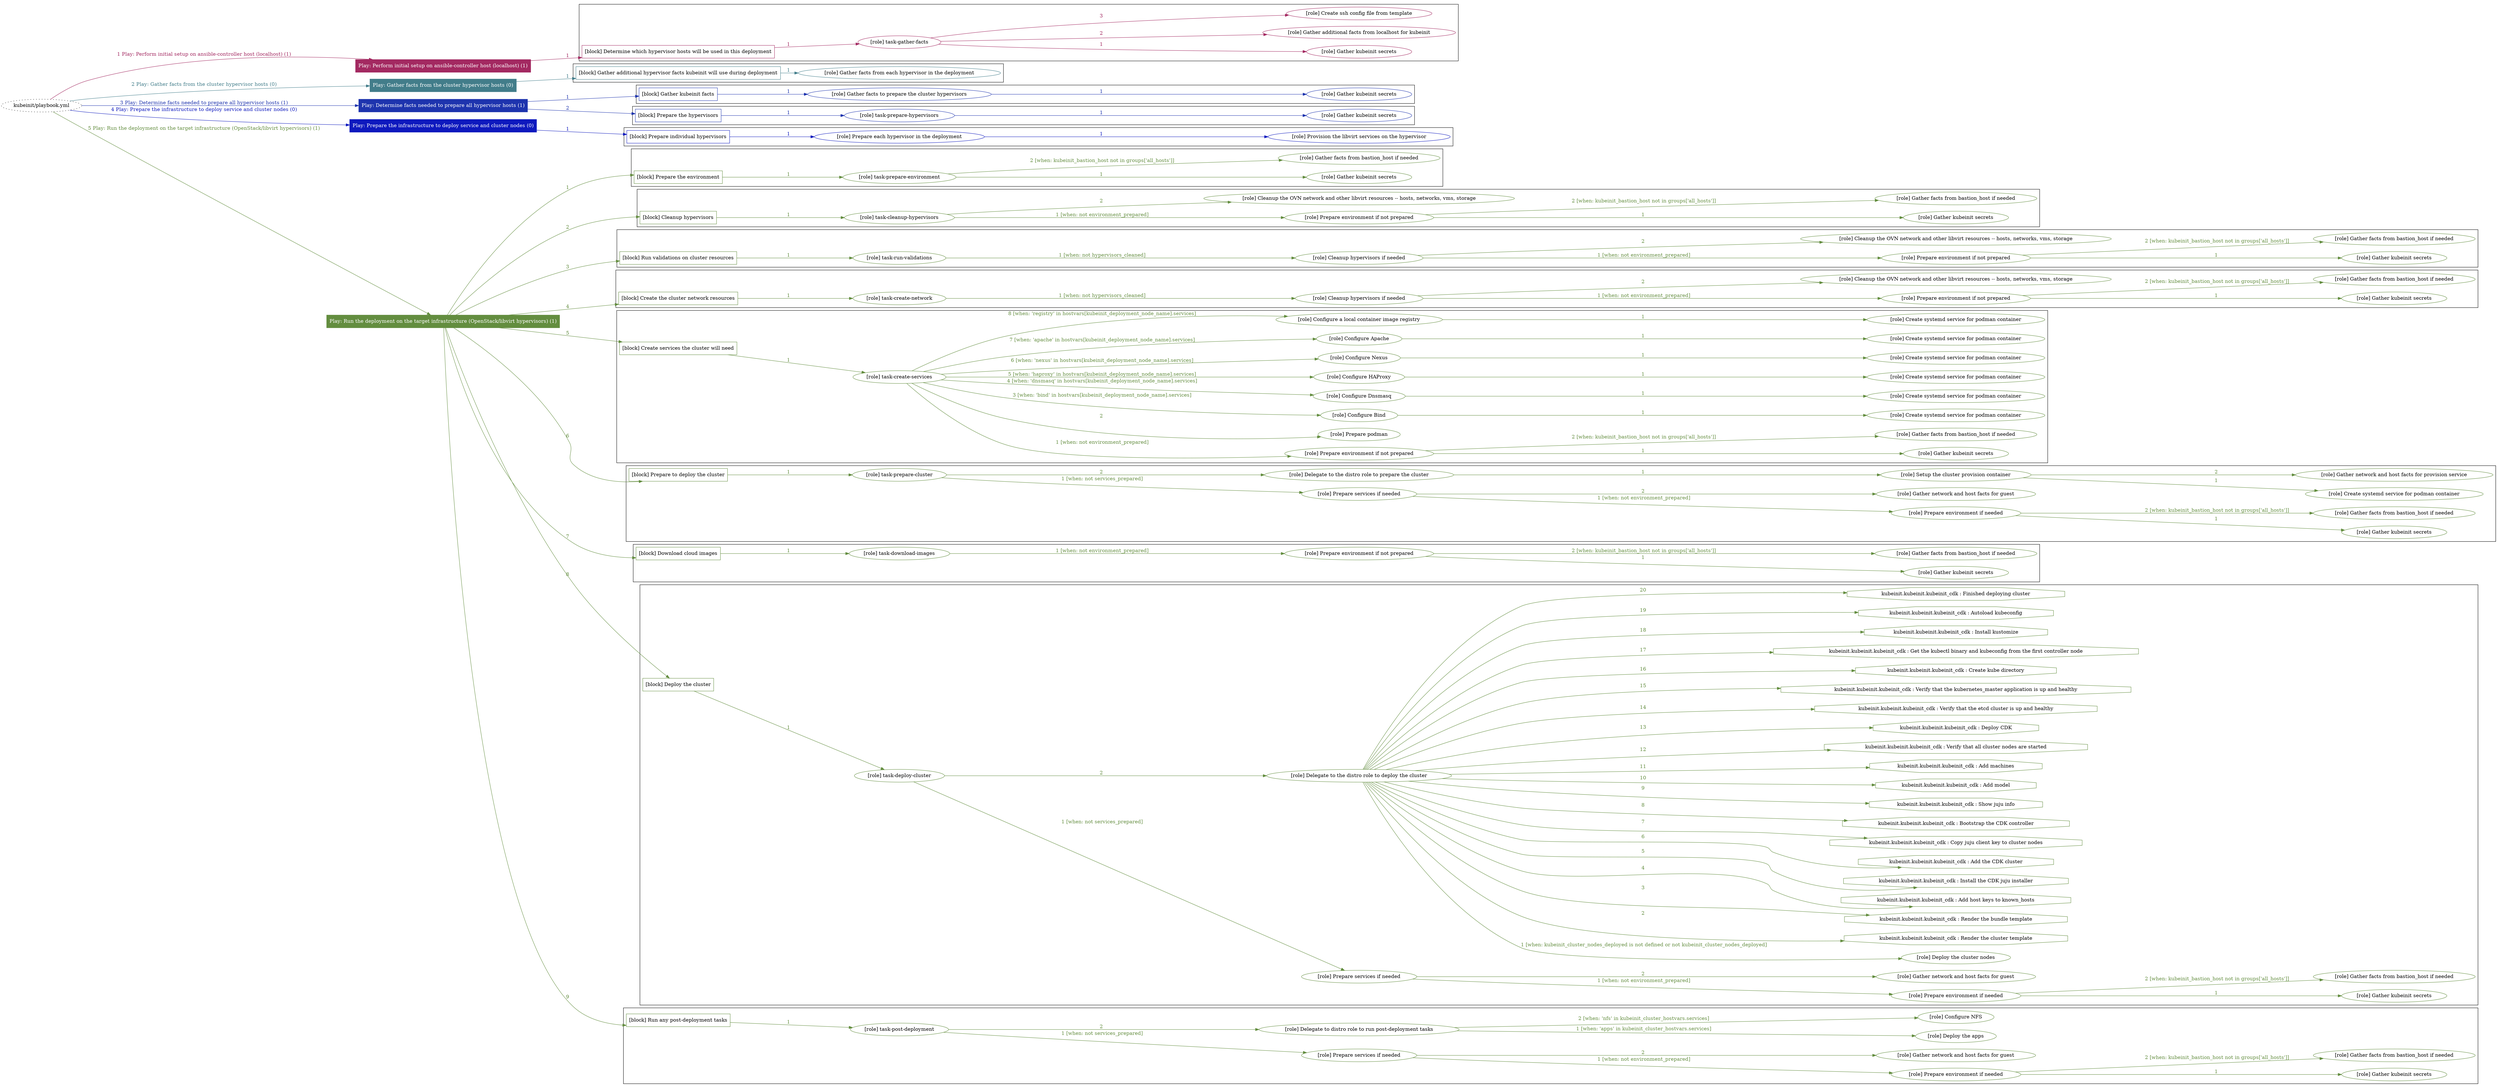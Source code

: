 digraph {
	graph [concentrate=true ordering=in rankdir=LR ratio=fill]
	edge [esep=5 sep=10]
	"kubeinit/playbook.yml" [URL="/home/runner/work/kubeinit/kubeinit/kubeinit/playbook.yml" id=playbook_d26339e9 style=dotted]
	"kubeinit/playbook.yml" -> play_d3732627 [label="1 Play: Perform initial setup on ansible-controller host (localhost) (1)" color="#a32961" fontcolor="#a32961" id=edge_play_d3732627 labeltooltip="1 Play: Perform initial setup on ansible-controller host (localhost) (1)" tooltip="1 Play: Perform initial setup on ansible-controller host (localhost) (1)"]
	subgraph "Play: Perform initial setup on ansible-controller host (localhost) (1)" {
		play_d3732627 [label="Play: Perform initial setup on ansible-controller host (localhost) (1)" URL="/home/runner/work/kubeinit/kubeinit/kubeinit/playbook.yml" color="#a32961" fontcolor="#ffffff" id=play_d3732627 shape=box style=filled tooltip=localhost]
		play_d3732627 -> block_ef059f0e [label=1 color="#a32961" fontcolor="#a32961" id=edge_block_ef059f0e labeltooltip=1 tooltip=1]
		subgraph cluster_block_ef059f0e {
			block_ef059f0e [label="[block] Determine which hypervisor hosts will be used in this deployment" URL="/home/runner/work/kubeinit/kubeinit/kubeinit/playbook.yml" color="#a32961" id=block_ef059f0e labeltooltip="Determine which hypervisor hosts will be used in this deployment" shape=box tooltip="Determine which hypervisor hosts will be used in this deployment"]
			block_ef059f0e -> role_7a91d016 [label="1 " color="#a32961" fontcolor="#a32961" id=edge_role_7a91d016 labeltooltip="1 " tooltip="1 "]
			subgraph "task-gather-facts" {
				role_7a91d016 [label="[role] task-gather-facts" URL="/home/runner/work/kubeinit/kubeinit/kubeinit/playbook.yml" color="#a32961" id=role_7a91d016 tooltip="task-gather-facts"]
				role_7a91d016 -> role_a462409a [label="1 " color="#a32961" fontcolor="#a32961" id=edge_role_a462409a labeltooltip="1 " tooltip="1 "]
				subgraph "Gather kubeinit secrets" {
					role_a462409a [label="[role] Gather kubeinit secrets" URL="/home/runner/.ansible/collections/ansible_collections/kubeinit/kubeinit/roles/kubeinit_prepare/tasks/build_hypervisors_group.yml" color="#a32961" id=role_a462409a tooltip="Gather kubeinit secrets"]
				}
				role_7a91d016 -> role_caf4a9b9 [label="2 " color="#a32961" fontcolor="#a32961" id=edge_role_caf4a9b9 labeltooltip="2 " tooltip="2 "]
				subgraph "Gather additional facts from localhost for kubeinit" {
					role_caf4a9b9 [label="[role] Gather additional facts from localhost for kubeinit" URL="/home/runner/.ansible/collections/ansible_collections/kubeinit/kubeinit/roles/kubeinit_prepare/tasks/build_hypervisors_group.yml" color="#a32961" id=role_caf4a9b9 tooltip="Gather additional facts from localhost for kubeinit"]
				}
				role_7a91d016 -> role_2239fe1d [label="3 " color="#a32961" fontcolor="#a32961" id=edge_role_2239fe1d labeltooltip="3 " tooltip="3 "]
				subgraph "Create ssh config file from template" {
					role_2239fe1d [label="[role] Create ssh config file from template" URL="/home/runner/.ansible/collections/ansible_collections/kubeinit/kubeinit/roles/kubeinit_prepare/tasks/build_hypervisors_group.yml" color="#a32961" id=role_2239fe1d tooltip="Create ssh config file from template"]
				}
			}
		}
	}
	"kubeinit/playbook.yml" -> play_71b4a950 [label="2 Play: Gather facts from the cluster hypervisor hosts (0)" color="#427d8a" fontcolor="#427d8a" id=edge_play_71b4a950 labeltooltip="2 Play: Gather facts from the cluster hypervisor hosts (0)" tooltip="2 Play: Gather facts from the cluster hypervisor hosts (0)"]
	subgraph "Play: Gather facts from the cluster hypervisor hosts (0)" {
		play_71b4a950 [label="Play: Gather facts from the cluster hypervisor hosts (0)" URL="/home/runner/work/kubeinit/kubeinit/kubeinit/playbook.yml" color="#427d8a" fontcolor="#ffffff" id=play_71b4a950 shape=box style=filled tooltip="Play: Gather facts from the cluster hypervisor hosts (0)"]
		play_71b4a950 -> block_752a50b5 [label=1 color="#427d8a" fontcolor="#427d8a" id=edge_block_752a50b5 labeltooltip=1 tooltip=1]
		subgraph cluster_block_752a50b5 {
			block_752a50b5 [label="[block] Gather additional hypervisor facts kubeinit will use during deployment" URL="/home/runner/work/kubeinit/kubeinit/kubeinit/playbook.yml" color="#427d8a" id=block_752a50b5 labeltooltip="Gather additional hypervisor facts kubeinit will use during deployment" shape=box tooltip="Gather additional hypervisor facts kubeinit will use during deployment"]
			block_752a50b5 -> role_76e8ffd1 [label="1 " color="#427d8a" fontcolor="#427d8a" id=edge_role_76e8ffd1 labeltooltip="1 " tooltip="1 "]
			subgraph "Gather facts from each hypervisor in the deployment" {
				role_76e8ffd1 [label="[role] Gather facts from each hypervisor in the deployment" URL="/home/runner/work/kubeinit/kubeinit/kubeinit/playbook.yml" color="#427d8a" id=role_76e8ffd1 tooltip="Gather facts from each hypervisor in the deployment"]
			}
		}
	}
	"kubeinit/playbook.yml" -> play_927fe53e [label="3 Play: Determine facts needed to prepare all hypervisor hosts (1)" color="#1e34ae" fontcolor="#1e34ae" id=edge_play_927fe53e labeltooltip="3 Play: Determine facts needed to prepare all hypervisor hosts (1)" tooltip="3 Play: Determine facts needed to prepare all hypervisor hosts (1)"]
	subgraph "Play: Determine facts needed to prepare all hypervisor hosts (1)" {
		play_927fe53e [label="Play: Determine facts needed to prepare all hypervisor hosts (1)" URL="/home/runner/work/kubeinit/kubeinit/kubeinit/playbook.yml" color="#1e34ae" fontcolor="#ffffff" id=play_927fe53e shape=box style=filled tooltip=localhost]
		play_927fe53e -> block_7030394b [label=1 color="#1e34ae" fontcolor="#1e34ae" id=edge_block_7030394b labeltooltip=1 tooltip=1]
		subgraph cluster_block_7030394b {
			block_7030394b [label="[block] Gather kubeinit facts" URL="/home/runner/work/kubeinit/kubeinit/kubeinit/playbook.yml" color="#1e34ae" id=block_7030394b labeltooltip="Gather kubeinit facts" shape=box tooltip="Gather kubeinit facts"]
			block_7030394b -> role_088db89d [label="1 " color="#1e34ae" fontcolor="#1e34ae" id=edge_role_088db89d labeltooltip="1 " tooltip="1 "]
			subgraph "Gather facts to prepare the cluster hypervisors" {
				role_088db89d [label="[role] Gather facts to prepare the cluster hypervisors" URL="/home/runner/work/kubeinit/kubeinit/kubeinit/playbook.yml" color="#1e34ae" id=role_088db89d tooltip="Gather facts to prepare the cluster hypervisors"]
				role_088db89d -> role_039feb05 [label="1 " color="#1e34ae" fontcolor="#1e34ae" id=edge_role_039feb05 labeltooltip="1 " tooltip="1 "]
				subgraph "Gather kubeinit secrets" {
					role_039feb05 [label="[role] Gather kubeinit secrets" URL="/home/runner/.ansible/collections/ansible_collections/kubeinit/kubeinit/roles/kubeinit_prepare/tasks/gather_kubeinit_facts.yml" color="#1e34ae" id=role_039feb05 tooltip="Gather kubeinit secrets"]
				}
			}
		}
		play_927fe53e -> block_ba4f83d4 [label=2 color="#1e34ae" fontcolor="#1e34ae" id=edge_block_ba4f83d4 labeltooltip=2 tooltip=2]
		subgraph cluster_block_ba4f83d4 {
			block_ba4f83d4 [label="[block] Prepare the hypervisors" URL="/home/runner/work/kubeinit/kubeinit/kubeinit/playbook.yml" color="#1e34ae" id=block_ba4f83d4 labeltooltip="Prepare the hypervisors" shape=box tooltip="Prepare the hypervisors"]
			block_ba4f83d4 -> role_cf44399c [label="1 " color="#1e34ae" fontcolor="#1e34ae" id=edge_role_cf44399c labeltooltip="1 " tooltip="1 "]
			subgraph "task-prepare-hypervisors" {
				role_cf44399c [label="[role] task-prepare-hypervisors" URL="/home/runner/work/kubeinit/kubeinit/kubeinit/playbook.yml" color="#1e34ae" id=role_cf44399c tooltip="task-prepare-hypervisors"]
				role_cf44399c -> role_ff52ff7c [label="1 " color="#1e34ae" fontcolor="#1e34ae" id=edge_role_ff52ff7c labeltooltip="1 " tooltip="1 "]
				subgraph "Gather kubeinit secrets" {
					role_ff52ff7c [label="[role] Gather kubeinit secrets" URL="/home/runner/.ansible/collections/ansible_collections/kubeinit/kubeinit/roles/kubeinit_prepare/tasks/gather_kubeinit_facts.yml" color="#1e34ae" id=role_ff52ff7c tooltip="Gather kubeinit secrets"]
				}
			}
		}
	}
	"kubeinit/playbook.yml" -> play_eb1ed777 [label="4 Play: Prepare the infrastructure to deploy service and cluster nodes (0)" color="#0e19be" fontcolor="#0e19be" id=edge_play_eb1ed777 labeltooltip="4 Play: Prepare the infrastructure to deploy service and cluster nodes (0)" tooltip="4 Play: Prepare the infrastructure to deploy service and cluster nodes (0)"]
	subgraph "Play: Prepare the infrastructure to deploy service and cluster nodes (0)" {
		play_eb1ed777 [label="Play: Prepare the infrastructure to deploy service and cluster nodes (0)" URL="/home/runner/work/kubeinit/kubeinit/kubeinit/playbook.yml" color="#0e19be" fontcolor="#ffffff" id=play_eb1ed777 shape=box style=filled tooltip="Play: Prepare the infrastructure to deploy service and cluster nodes (0)"]
		play_eb1ed777 -> block_06edcfe6 [label=1 color="#0e19be" fontcolor="#0e19be" id=edge_block_06edcfe6 labeltooltip=1 tooltip=1]
		subgraph cluster_block_06edcfe6 {
			block_06edcfe6 [label="[block] Prepare individual hypervisors" URL="/home/runner/work/kubeinit/kubeinit/kubeinit/playbook.yml" color="#0e19be" id=block_06edcfe6 labeltooltip="Prepare individual hypervisors" shape=box tooltip="Prepare individual hypervisors"]
			block_06edcfe6 -> role_2dc835c9 [label="1 " color="#0e19be" fontcolor="#0e19be" id=edge_role_2dc835c9 labeltooltip="1 " tooltip="1 "]
			subgraph "Prepare each hypervisor in the deployment" {
				role_2dc835c9 [label="[role] Prepare each hypervisor in the deployment" URL="/home/runner/work/kubeinit/kubeinit/kubeinit/playbook.yml" color="#0e19be" id=role_2dc835c9 tooltip="Prepare each hypervisor in the deployment"]
				role_2dc835c9 -> role_0b467f25 [label="1 " color="#0e19be" fontcolor="#0e19be" id=edge_role_0b467f25 labeltooltip="1 " tooltip="1 "]
				subgraph "Provision the libvirt services on the hypervisor" {
					role_0b467f25 [label="[role] Provision the libvirt services on the hypervisor" URL="/home/runner/.ansible/collections/ansible_collections/kubeinit/kubeinit/roles/kubeinit_prepare/tasks/prepare_hypervisor.yml" color="#0e19be" id=role_0b467f25 tooltip="Provision the libvirt services on the hypervisor"]
				}
			}
		}
	}
	"kubeinit/playbook.yml" -> play_f170e4d8 [label="5 Play: Run the deployment on the target infrastructure (OpenStack/libvirt hypervisors) (1)" color="#638d3f" fontcolor="#638d3f" id=edge_play_f170e4d8 labeltooltip="5 Play: Run the deployment on the target infrastructure (OpenStack/libvirt hypervisors) (1)" tooltip="5 Play: Run the deployment on the target infrastructure (OpenStack/libvirt hypervisors) (1)"]
	subgraph "Play: Run the deployment on the target infrastructure (OpenStack/libvirt hypervisors) (1)" {
		play_f170e4d8 [label="Play: Run the deployment on the target infrastructure (OpenStack/libvirt hypervisors) (1)" URL="/home/runner/work/kubeinit/kubeinit/kubeinit/playbook.yml" color="#638d3f" fontcolor="#ffffff" id=play_f170e4d8 shape=box style=filled tooltip=localhost]
		play_f170e4d8 -> block_ea4690ee [label=1 color="#638d3f" fontcolor="#638d3f" id=edge_block_ea4690ee labeltooltip=1 tooltip=1]
		subgraph cluster_block_ea4690ee {
			block_ea4690ee [label="[block] Prepare the environment" URL="/home/runner/work/kubeinit/kubeinit/kubeinit/playbook.yml" color="#638d3f" id=block_ea4690ee labeltooltip="Prepare the environment" shape=box tooltip="Prepare the environment"]
			block_ea4690ee -> role_2138bd34 [label="1 " color="#638d3f" fontcolor="#638d3f" id=edge_role_2138bd34 labeltooltip="1 " tooltip="1 "]
			subgraph "task-prepare-environment" {
				role_2138bd34 [label="[role] task-prepare-environment" URL="/home/runner/work/kubeinit/kubeinit/kubeinit/playbook.yml" color="#638d3f" id=role_2138bd34 tooltip="task-prepare-environment"]
				role_2138bd34 -> role_44a3d8b5 [label="1 " color="#638d3f" fontcolor="#638d3f" id=edge_role_44a3d8b5 labeltooltip="1 " tooltip="1 "]
				subgraph "Gather kubeinit secrets" {
					role_44a3d8b5 [label="[role] Gather kubeinit secrets" URL="/home/runner/.ansible/collections/ansible_collections/kubeinit/kubeinit/roles/kubeinit_prepare/tasks/gather_kubeinit_facts.yml" color="#638d3f" id=role_44a3d8b5 tooltip="Gather kubeinit secrets"]
				}
				role_2138bd34 -> role_f1e12032 [label="2 [when: kubeinit_bastion_host not in groups['all_hosts']]" color="#638d3f" fontcolor="#638d3f" id=edge_role_f1e12032 labeltooltip="2 [when: kubeinit_bastion_host not in groups['all_hosts']]" tooltip="2 [when: kubeinit_bastion_host not in groups['all_hosts']]"]
				subgraph "Gather facts from bastion_host if needed" {
					role_f1e12032 [label="[role] Gather facts from bastion_host if needed" URL="/home/runner/.ansible/collections/ansible_collections/kubeinit/kubeinit/roles/kubeinit_prepare/tasks/main.yml" color="#638d3f" id=role_f1e12032 tooltip="Gather facts from bastion_host if needed"]
				}
			}
		}
		play_f170e4d8 -> block_b162ead8 [label=2 color="#638d3f" fontcolor="#638d3f" id=edge_block_b162ead8 labeltooltip=2 tooltip=2]
		subgraph cluster_block_b162ead8 {
			block_b162ead8 [label="[block] Cleanup hypervisors" URL="/home/runner/work/kubeinit/kubeinit/kubeinit/playbook.yml" color="#638d3f" id=block_b162ead8 labeltooltip="Cleanup hypervisors" shape=box tooltip="Cleanup hypervisors"]
			block_b162ead8 -> role_47abfce3 [label="1 " color="#638d3f" fontcolor="#638d3f" id=edge_role_47abfce3 labeltooltip="1 " tooltip="1 "]
			subgraph "task-cleanup-hypervisors" {
				role_47abfce3 [label="[role] task-cleanup-hypervisors" URL="/home/runner/work/kubeinit/kubeinit/kubeinit/playbook.yml" color="#638d3f" id=role_47abfce3 tooltip="task-cleanup-hypervisors"]
				role_47abfce3 -> role_5a1cb50b [label="1 [when: not environment_prepared]" color="#638d3f" fontcolor="#638d3f" id=edge_role_5a1cb50b labeltooltip="1 [when: not environment_prepared]" tooltip="1 [when: not environment_prepared]"]
				subgraph "Prepare environment if not prepared" {
					role_5a1cb50b [label="[role] Prepare environment if not prepared" URL="/home/runner/.ansible/collections/ansible_collections/kubeinit/kubeinit/roles/kubeinit_libvirt/tasks/cleanup_hypervisors.yml" color="#638d3f" id=role_5a1cb50b tooltip="Prepare environment if not prepared"]
					role_5a1cb50b -> role_7ae4a58d [label="1 " color="#638d3f" fontcolor="#638d3f" id=edge_role_7ae4a58d labeltooltip="1 " tooltip="1 "]
					subgraph "Gather kubeinit secrets" {
						role_7ae4a58d [label="[role] Gather kubeinit secrets" URL="/home/runner/.ansible/collections/ansible_collections/kubeinit/kubeinit/roles/kubeinit_prepare/tasks/gather_kubeinit_facts.yml" color="#638d3f" id=role_7ae4a58d tooltip="Gather kubeinit secrets"]
					}
					role_5a1cb50b -> role_00bc5aa7 [label="2 [when: kubeinit_bastion_host not in groups['all_hosts']]" color="#638d3f" fontcolor="#638d3f" id=edge_role_00bc5aa7 labeltooltip="2 [when: kubeinit_bastion_host not in groups['all_hosts']]" tooltip="2 [when: kubeinit_bastion_host not in groups['all_hosts']]"]
					subgraph "Gather facts from bastion_host if needed" {
						role_00bc5aa7 [label="[role] Gather facts from bastion_host if needed" URL="/home/runner/.ansible/collections/ansible_collections/kubeinit/kubeinit/roles/kubeinit_prepare/tasks/main.yml" color="#638d3f" id=role_00bc5aa7 tooltip="Gather facts from bastion_host if needed"]
					}
				}
				role_47abfce3 -> role_96e59d46 [label="2 " color="#638d3f" fontcolor="#638d3f" id=edge_role_96e59d46 labeltooltip="2 " tooltip="2 "]
				subgraph "Cleanup the OVN network and other libvirt resources -- hosts, networks, vms, storage" {
					role_96e59d46 [label="[role] Cleanup the OVN network and other libvirt resources -- hosts, networks, vms, storage" URL="/home/runner/.ansible/collections/ansible_collections/kubeinit/kubeinit/roles/kubeinit_libvirt/tasks/cleanup_hypervisors.yml" color="#638d3f" id=role_96e59d46 tooltip="Cleanup the OVN network and other libvirt resources -- hosts, networks, vms, storage"]
				}
			}
		}
		play_f170e4d8 -> block_9ac9b58f [label=3 color="#638d3f" fontcolor="#638d3f" id=edge_block_9ac9b58f labeltooltip=3 tooltip=3]
		subgraph cluster_block_9ac9b58f {
			block_9ac9b58f [label="[block] Run validations on cluster resources" URL="/home/runner/work/kubeinit/kubeinit/kubeinit/playbook.yml" color="#638d3f" id=block_9ac9b58f labeltooltip="Run validations on cluster resources" shape=box tooltip="Run validations on cluster resources"]
			block_9ac9b58f -> role_75b9da6e [label="1 " color="#638d3f" fontcolor="#638d3f" id=edge_role_75b9da6e labeltooltip="1 " tooltip="1 "]
			subgraph "task-run-validations" {
				role_75b9da6e [label="[role] task-run-validations" URL="/home/runner/work/kubeinit/kubeinit/kubeinit/playbook.yml" color="#638d3f" id=role_75b9da6e tooltip="task-run-validations"]
				role_75b9da6e -> role_19b77d59 [label="1 [when: not hypervisors_cleaned]" color="#638d3f" fontcolor="#638d3f" id=edge_role_19b77d59 labeltooltip="1 [when: not hypervisors_cleaned]" tooltip="1 [when: not hypervisors_cleaned]"]
				subgraph "Cleanup hypervisors if needed" {
					role_19b77d59 [label="[role] Cleanup hypervisors if needed" URL="/home/runner/.ansible/collections/ansible_collections/kubeinit/kubeinit/roles/kubeinit_validations/tasks/main.yml" color="#638d3f" id=role_19b77d59 tooltip="Cleanup hypervisors if needed"]
					role_19b77d59 -> role_d07d9036 [label="1 [when: not environment_prepared]" color="#638d3f" fontcolor="#638d3f" id=edge_role_d07d9036 labeltooltip="1 [when: not environment_prepared]" tooltip="1 [when: not environment_prepared]"]
					subgraph "Prepare environment if not prepared" {
						role_d07d9036 [label="[role] Prepare environment if not prepared" URL="/home/runner/.ansible/collections/ansible_collections/kubeinit/kubeinit/roles/kubeinit_libvirt/tasks/cleanup_hypervisors.yml" color="#638d3f" id=role_d07d9036 tooltip="Prepare environment if not prepared"]
						role_d07d9036 -> role_cc773900 [label="1 " color="#638d3f" fontcolor="#638d3f" id=edge_role_cc773900 labeltooltip="1 " tooltip="1 "]
						subgraph "Gather kubeinit secrets" {
							role_cc773900 [label="[role] Gather kubeinit secrets" URL="/home/runner/.ansible/collections/ansible_collections/kubeinit/kubeinit/roles/kubeinit_prepare/tasks/gather_kubeinit_facts.yml" color="#638d3f" id=role_cc773900 tooltip="Gather kubeinit secrets"]
						}
						role_d07d9036 -> role_2628e86c [label="2 [when: kubeinit_bastion_host not in groups['all_hosts']]" color="#638d3f" fontcolor="#638d3f" id=edge_role_2628e86c labeltooltip="2 [when: kubeinit_bastion_host not in groups['all_hosts']]" tooltip="2 [when: kubeinit_bastion_host not in groups['all_hosts']]"]
						subgraph "Gather facts from bastion_host if needed" {
							role_2628e86c [label="[role] Gather facts from bastion_host if needed" URL="/home/runner/.ansible/collections/ansible_collections/kubeinit/kubeinit/roles/kubeinit_prepare/tasks/main.yml" color="#638d3f" id=role_2628e86c tooltip="Gather facts from bastion_host if needed"]
						}
					}
					role_19b77d59 -> role_998d1193 [label="2 " color="#638d3f" fontcolor="#638d3f" id=edge_role_998d1193 labeltooltip="2 " tooltip="2 "]
					subgraph "Cleanup the OVN network and other libvirt resources -- hosts, networks, vms, storage" {
						role_998d1193 [label="[role] Cleanup the OVN network and other libvirt resources -- hosts, networks, vms, storage" URL="/home/runner/.ansible/collections/ansible_collections/kubeinit/kubeinit/roles/kubeinit_libvirt/tasks/cleanup_hypervisors.yml" color="#638d3f" id=role_998d1193 tooltip="Cleanup the OVN network and other libvirt resources -- hosts, networks, vms, storage"]
					}
				}
			}
		}
		play_f170e4d8 -> block_3b4fe05e [label=4 color="#638d3f" fontcolor="#638d3f" id=edge_block_3b4fe05e labeltooltip=4 tooltip=4]
		subgraph cluster_block_3b4fe05e {
			block_3b4fe05e [label="[block] Create the cluster network resources" URL="/home/runner/work/kubeinit/kubeinit/kubeinit/playbook.yml" color="#638d3f" id=block_3b4fe05e labeltooltip="Create the cluster network resources" shape=box tooltip="Create the cluster network resources"]
			block_3b4fe05e -> role_33e60393 [label="1 " color="#638d3f" fontcolor="#638d3f" id=edge_role_33e60393 labeltooltip="1 " tooltip="1 "]
			subgraph "task-create-network" {
				role_33e60393 [label="[role] task-create-network" URL="/home/runner/work/kubeinit/kubeinit/kubeinit/playbook.yml" color="#638d3f" id=role_33e60393 tooltip="task-create-network"]
				role_33e60393 -> role_175e0898 [label="1 [when: not hypervisors_cleaned]" color="#638d3f" fontcolor="#638d3f" id=edge_role_175e0898 labeltooltip="1 [when: not hypervisors_cleaned]" tooltip="1 [when: not hypervisors_cleaned]"]
				subgraph "Cleanup hypervisors if needed" {
					role_175e0898 [label="[role] Cleanup hypervisors if needed" URL="/home/runner/.ansible/collections/ansible_collections/kubeinit/kubeinit/roles/kubeinit_libvirt/tasks/create_network.yml" color="#638d3f" id=role_175e0898 tooltip="Cleanup hypervisors if needed"]
					role_175e0898 -> role_af976980 [label="1 [when: not environment_prepared]" color="#638d3f" fontcolor="#638d3f" id=edge_role_af976980 labeltooltip="1 [when: not environment_prepared]" tooltip="1 [when: not environment_prepared]"]
					subgraph "Prepare environment if not prepared" {
						role_af976980 [label="[role] Prepare environment if not prepared" URL="/home/runner/.ansible/collections/ansible_collections/kubeinit/kubeinit/roles/kubeinit_libvirt/tasks/cleanup_hypervisors.yml" color="#638d3f" id=role_af976980 tooltip="Prepare environment if not prepared"]
						role_af976980 -> role_8bbe1362 [label="1 " color="#638d3f" fontcolor="#638d3f" id=edge_role_8bbe1362 labeltooltip="1 " tooltip="1 "]
						subgraph "Gather kubeinit secrets" {
							role_8bbe1362 [label="[role] Gather kubeinit secrets" URL="/home/runner/.ansible/collections/ansible_collections/kubeinit/kubeinit/roles/kubeinit_prepare/tasks/gather_kubeinit_facts.yml" color="#638d3f" id=role_8bbe1362 tooltip="Gather kubeinit secrets"]
						}
						role_af976980 -> role_f2430846 [label="2 [when: kubeinit_bastion_host not in groups['all_hosts']]" color="#638d3f" fontcolor="#638d3f" id=edge_role_f2430846 labeltooltip="2 [when: kubeinit_bastion_host not in groups['all_hosts']]" tooltip="2 [when: kubeinit_bastion_host not in groups['all_hosts']]"]
						subgraph "Gather facts from bastion_host if needed" {
							role_f2430846 [label="[role] Gather facts from bastion_host if needed" URL="/home/runner/.ansible/collections/ansible_collections/kubeinit/kubeinit/roles/kubeinit_prepare/tasks/main.yml" color="#638d3f" id=role_f2430846 tooltip="Gather facts from bastion_host if needed"]
						}
					}
					role_175e0898 -> role_763a3a97 [label="2 " color="#638d3f" fontcolor="#638d3f" id=edge_role_763a3a97 labeltooltip="2 " tooltip="2 "]
					subgraph "Cleanup the OVN network and other libvirt resources -- hosts, networks, vms, storage" {
						role_763a3a97 [label="[role] Cleanup the OVN network and other libvirt resources -- hosts, networks, vms, storage" URL="/home/runner/.ansible/collections/ansible_collections/kubeinit/kubeinit/roles/kubeinit_libvirt/tasks/cleanup_hypervisors.yml" color="#638d3f" id=role_763a3a97 tooltip="Cleanup the OVN network and other libvirt resources -- hosts, networks, vms, storage"]
					}
				}
			}
		}
		play_f170e4d8 -> block_c3d5c1f1 [label=5 color="#638d3f" fontcolor="#638d3f" id=edge_block_c3d5c1f1 labeltooltip=5 tooltip=5]
		subgraph cluster_block_c3d5c1f1 {
			block_c3d5c1f1 [label="[block] Create services the cluster will need" URL="/home/runner/work/kubeinit/kubeinit/kubeinit/playbook.yml" color="#638d3f" id=block_c3d5c1f1 labeltooltip="Create services the cluster will need" shape=box tooltip="Create services the cluster will need"]
			block_c3d5c1f1 -> role_312b66fb [label="1 " color="#638d3f" fontcolor="#638d3f" id=edge_role_312b66fb labeltooltip="1 " tooltip="1 "]
			subgraph "task-create-services" {
				role_312b66fb [label="[role] task-create-services" URL="/home/runner/work/kubeinit/kubeinit/kubeinit/playbook.yml" color="#638d3f" id=role_312b66fb tooltip="task-create-services"]
				role_312b66fb -> role_4f80346e [label="1 [when: not environment_prepared]" color="#638d3f" fontcolor="#638d3f" id=edge_role_4f80346e labeltooltip="1 [when: not environment_prepared]" tooltip="1 [when: not environment_prepared]"]
				subgraph "Prepare environment if not prepared" {
					role_4f80346e [label="[role] Prepare environment if not prepared" URL="/home/runner/.ansible/collections/ansible_collections/kubeinit/kubeinit/roles/kubeinit_services/tasks/main.yml" color="#638d3f" id=role_4f80346e tooltip="Prepare environment if not prepared"]
					role_4f80346e -> role_5c0b8211 [label="1 " color="#638d3f" fontcolor="#638d3f" id=edge_role_5c0b8211 labeltooltip="1 " tooltip="1 "]
					subgraph "Gather kubeinit secrets" {
						role_5c0b8211 [label="[role] Gather kubeinit secrets" URL="/home/runner/.ansible/collections/ansible_collections/kubeinit/kubeinit/roles/kubeinit_prepare/tasks/gather_kubeinit_facts.yml" color="#638d3f" id=role_5c0b8211 tooltip="Gather kubeinit secrets"]
					}
					role_4f80346e -> role_9c8a8c36 [label="2 [when: kubeinit_bastion_host not in groups['all_hosts']]" color="#638d3f" fontcolor="#638d3f" id=edge_role_9c8a8c36 labeltooltip="2 [when: kubeinit_bastion_host not in groups['all_hosts']]" tooltip="2 [when: kubeinit_bastion_host not in groups['all_hosts']]"]
					subgraph "Gather facts from bastion_host if needed" {
						role_9c8a8c36 [label="[role] Gather facts from bastion_host if needed" URL="/home/runner/.ansible/collections/ansible_collections/kubeinit/kubeinit/roles/kubeinit_prepare/tasks/main.yml" color="#638d3f" id=role_9c8a8c36 tooltip="Gather facts from bastion_host if needed"]
					}
				}
				role_312b66fb -> role_7b5ce0d3 [label="2 " color="#638d3f" fontcolor="#638d3f" id=edge_role_7b5ce0d3 labeltooltip="2 " tooltip="2 "]
				subgraph "Prepare podman" {
					role_7b5ce0d3 [label="[role] Prepare podman" URL="/home/runner/.ansible/collections/ansible_collections/kubeinit/kubeinit/roles/kubeinit_services/tasks/00_create_service_pod.yml" color="#638d3f" id=role_7b5ce0d3 tooltip="Prepare podman"]
				}
				role_312b66fb -> role_9757321d [label="3 [when: 'bind' in hostvars[kubeinit_deployment_node_name].services]" color="#638d3f" fontcolor="#638d3f" id=edge_role_9757321d labeltooltip="3 [when: 'bind' in hostvars[kubeinit_deployment_node_name].services]" tooltip="3 [when: 'bind' in hostvars[kubeinit_deployment_node_name].services]"]
				subgraph "Configure Bind" {
					role_9757321d [label="[role] Configure Bind" URL="/home/runner/.ansible/collections/ansible_collections/kubeinit/kubeinit/roles/kubeinit_services/tasks/start_services_containers.yml" color="#638d3f" id=role_9757321d tooltip="Configure Bind"]
					role_9757321d -> role_e7c3d636 [label="1 " color="#638d3f" fontcolor="#638d3f" id=edge_role_e7c3d636 labeltooltip="1 " tooltip="1 "]
					subgraph "Create systemd service for podman container" {
						role_e7c3d636 [label="[role] Create systemd service for podman container" URL="/home/runner/.ansible/collections/ansible_collections/kubeinit/kubeinit/roles/kubeinit_bind/tasks/main.yml" color="#638d3f" id=role_e7c3d636 tooltip="Create systemd service for podman container"]
					}
				}
				role_312b66fb -> role_efe3f370 [label="4 [when: 'dnsmasq' in hostvars[kubeinit_deployment_node_name].services]" color="#638d3f" fontcolor="#638d3f" id=edge_role_efe3f370 labeltooltip="4 [when: 'dnsmasq' in hostvars[kubeinit_deployment_node_name].services]" tooltip="4 [when: 'dnsmasq' in hostvars[kubeinit_deployment_node_name].services]"]
				subgraph "Configure Dnsmasq" {
					role_efe3f370 [label="[role] Configure Dnsmasq" URL="/home/runner/.ansible/collections/ansible_collections/kubeinit/kubeinit/roles/kubeinit_services/tasks/start_services_containers.yml" color="#638d3f" id=role_efe3f370 tooltip="Configure Dnsmasq"]
					role_efe3f370 -> role_6043638b [label="1 " color="#638d3f" fontcolor="#638d3f" id=edge_role_6043638b labeltooltip="1 " tooltip="1 "]
					subgraph "Create systemd service for podman container" {
						role_6043638b [label="[role] Create systemd service for podman container" URL="/home/runner/.ansible/collections/ansible_collections/kubeinit/kubeinit/roles/kubeinit_dnsmasq/tasks/main.yml" color="#638d3f" id=role_6043638b tooltip="Create systemd service for podman container"]
					}
				}
				role_312b66fb -> role_043169aa [label="5 [when: 'haproxy' in hostvars[kubeinit_deployment_node_name].services]" color="#638d3f" fontcolor="#638d3f" id=edge_role_043169aa labeltooltip="5 [when: 'haproxy' in hostvars[kubeinit_deployment_node_name].services]" tooltip="5 [when: 'haproxy' in hostvars[kubeinit_deployment_node_name].services]"]
				subgraph "Configure HAProxy" {
					role_043169aa [label="[role] Configure HAProxy" URL="/home/runner/.ansible/collections/ansible_collections/kubeinit/kubeinit/roles/kubeinit_services/tasks/start_services_containers.yml" color="#638d3f" id=role_043169aa tooltip="Configure HAProxy"]
					role_043169aa -> role_6df8dd41 [label="1 " color="#638d3f" fontcolor="#638d3f" id=edge_role_6df8dd41 labeltooltip="1 " tooltip="1 "]
					subgraph "Create systemd service for podman container" {
						role_6df8dd41 [label="[role] Create systemd service for podman container" URL="/home/runner/.ansible/collections/ansible_collections/kubeinit/kubeinit/roles/kubeinit_haproxy/tasks/main.yml" color="#638d3f" id=role_6df8dd41 tooltip="Create systemd service for podman container"]
					}
				}
				role_312b66fb -> role_c7f0917c [label="6 [when: 'nexus' in hostvars[kubeinit_deployment_node_name].services]" color="#638d3f" fontcolor="#638d3f" id=edge_role_c7f0917c labeltooltip="6 [when: 'nexus' in hostvars[kubeinit_deployment_node_name].services]" tooltip="6 [when: 'nexus' in hostvars[kubeinit_deployment_node_name].services]"]
				subgraph "Configure Nexus" {
					role_c7f0917c [label="[role] Configure Nexus" URL="/home/runner/.ansible/collections/ansible_collections/kubeinit/kubeinit/roles/kubeinit_services/tasks/start_services_containers.yml" color="#638d3f" id=role_c7f0917c tooltip="Configure Nexus"]
					role_c7f0917c -> role_33f6bca3 [label="1 " color="#638d3f" fontcolor="#638d3f" id=edge_role_33f6bca3 labeltooltip="1 " tooltip="1 "]
					subgraph "Create systemd service for podman container" {
						role_33f6bca3 [label="[role] Create systemd service for podman container" URL="/home/runner/.ansible/collections/ansible_collections/kubeinit/kubeinit/roles/kubeinit_nexus/tasks/main.yml" color="#638d3f" id=role_33f6bca3 tooltip="Create systemd service for podman container"]
					}
				}
				role_312b66fb -> role_a2e9ec91 [label="7 [when: 'apache' in hostvars[kubeinit_deployment_node_name].services]" color="#638d3f" fontcolor="#638d3f" id=edge_role_a2e9ec91 labeltooltip="7 [when: 'apache' in hostvars[kubeinit_deployment_node_name].services]" tooltip="7 [when: 'apache' in hostvars[kubeinit_deployment_node_name].services]"]
				subgraph "Configure Apache" {
					role_a2e9ec91 [label="[role] Configure Apache" URL="/home/runner/.ansible/collections/ansible_collections/kubeinit/kubeinit/roles/kubeinit_services/tasks/start_services_containers.yml" color="#638d3f" id=role_a2e9ec91 tooltip="Configure Apache"]
					role_a2e9ec91 -> role_521a39ea [label="1 " color="#638d3f" fontcolor="#638d3f" id=edge_role_521a39ea labeltooltip="1 " tooltip="1 "]
					subgraph "Create systemd service for podman container" {
						role_521a39ea [label="[role] Create systemd service for podman container" URL="/home/runner/.ansible/collections/ansible_collections/kubeinit/kubeinit/roles/kubeinit_apache/tasks/main.yml" color="#638d3f" id=role_521a39ea tooltip="Create systemd service for podman container"]
					}
				}
				role_312b66fb -> role_d983bb08 [label="8 [when: 'registry' in hostvars[kubeinit_deployment_node_name].services]" color="#638d3f" fontcolor="#638d3f" id=edge_role_d983bb08 labeltooltip="8 [when: 'registry' in hostvars[kubeinit_deployment_node_name].services]" tooltip="8 [when: 'registry' in hostvars[kubeinit_deployment_node_name].services]"]
				subgraph "Configure a local container image registry" {
					role_d983bb08 [label="[role] Configure a local container image registry" URL="/home/runner/.ansible/collections/ansible_collections/kubeinit/kubeinit/roles/kubeinit_services/tasks/start_services_containers.yml" color="#638d3f" id=role_d983bb08 tooltip="Configure a local container image registry"]
					role_d983bb08 -> role_4ba22821 [label="1 " color="#638d3f" fontcolor="#638d3f" id=edge_role_4ba22821 labeltooltip="1 " tooltip="1 "]
					subgraph "Create systemd service for podman container" {
						role_4ba22821 [label="[role] Create systemd service for podman container" URL="/home/runner/.ansible/collections/ansible_collections/kubeinit/kubeinit/roles/kubeinit_registry/tasks/main.yml" color="#638d3f" id=role_4ba22821 tooltip="Create systemd service for podman container"]
					}
				}
			}
		}
		play_f170e4d8 -> block_a8f436e2 [label=6 color="#638d3f" fontcolor="#638d3f" id=edge_block_a8f436e2 labeltooltip=6 tooltip=6]
		subgraph cluster_block_a8f436e2 {
			block_a8f436e2 [label="[block] Prepare to deploy the cluster" URL="/home/runner/work/kubeinit/kubeinit/kubeinit/playbook.yml" color="#638d3f" id=block_a8f436e2 labeltooltip="Prepare to deploy the cluster" shape=box tooltip="Prepare to deploy the cluster"]
			block_a8f436e2 -> role_3e5c4113 [label="1 " color="#638d3f" fontcolor="#638d3f" id=edge_role_3e5c4113 labeltooltip="1 " tooltip="1 "]
			subgraph "task-prepare-cluster" {
				role_3e5c4113 [label="[role] task-prepare-cluster" URL="/home/runner/work/kubeinit/kubeinit/kubeinit/playbook.yml" color="#638d3f" id=role_3e5c4113 tooltip="task-prepare-cluster"]
				role_3e5c4113 -> role_6209b34c [label="1 [when: not services_prepared]" color="#638d3f" fontcolor="#638d3f" id=edge_role_6209b34c labeltooltip="1 [when: not services_prepared]" tooltip="1 [when: not services_prepared]"]
				subgraph "Prepare services if needed" {
					role_6209b34c [label="[role] Prepare services if needed" URL="/home/runner/.ansible/collections/ansible_collections/kubeinit/kubeinit/roles/kubeinit_prepare/tasks/prepare_cluster.yml" color="#638d3f" id=role_6209b34c tooltip="Prepare services if needed"]
					role_6209b34c -> role_1dfb0175 [label="1 [when: not environment_prepared]" color="#638d3f" fontcolor="#638d3f" id=edge_role_1dfb0175 labeltooltip="1 [when: not environment_prepared]" tooltip="1 [when: not environment_prepared]"]
					subgraph "Prepare environment if needed" {
						role_1dfb0175 [label="[role] Prepare environment if needed" URL="/home/runner/.ansible/collections/ansible_collections/kubeinit/kubeinit/roles/kubeinit_services/tasks/prepare_services.yml" color="#638d3f" id=role_1dfb0175 tooltip="Prepare environment if needed"]
						role_1dfb0175 -> role_7fa0d098 [label="1 " color="#638d3f" fontcolor="#638d3f" id=edge_role_7fa0d098 labeltooltip="1 " tooltip="1 "]
						subgraph "Gather kubeinit secrets" {
							role_7fa0d098 [label="[role] Gather kubeinit secrets" URL="/home/runner/.ansible/collections/ansible_collections/kubeinit/kubeinit/roles/kubeinit_prepare/tasks/gather_kubeinit_facts.yml" color="#638d3f" id=role_7fa0d098 tooltip="Gather kubeinit secrets"]
						}
						role_1dfb0175 -> role_7a1b59f4 [label="2 [when: kubeinit_bastion_host not in groups['all_hosts']]" color="#638d3f" fontcolor="#638d3f" id=edge_role_7a1b59f4 labeltooltip="2 [when: kubeinit_bastion_host not in groups['all_hosts']]" tooltip="2 [when: kubeinit_bastion_host not in groups['all_hosts']]"]
						subgraph "Gather facts from bastion_host if needed" {
							role_7a1b59f4 [label="[role] Gather facts from bastion_host if needed" URL="/home/runner/.ansible/collections/ansible_collections/kubeinit/kubeinit/roles/kubeinit_prepare/tasks/main.yml" color="#638d3f" id=role_7a1b59f4 tooltip="Gather facts from bastion_host if needed"]
						}
					}
					role_6209b34c -> role_8d32cf3c [label="2 " color="#638d3f" fontcolor="#638d3f" id=edge_role_8d32cf3c labeltooltip="2 " tooltip="2 "]
					subgraph "Gather network and host facts for guest" {
						role_8d32cf3c [label="[role] Gather network and host facts for guest" URL="/home/runner/.ansible/collections/ansible_collections/kubeinit/kubeinit/roles/kubeinit_services/tasks/prepare_services.yml" color="#638d3f" id=role_8d32cf3c tooltip="Gather network and host facts for guest"]
					}
				}
				role_3e5c4113 -> role_2cf5e78d [label="2 " color="#638d3f" fontcolor="#638d3f" id=edge_role_2cf5e78d labeltooltip="2 " tooltip="2 "]
				subgraph "Delegate to the distro role to prepare the cluster" {
					role_2cf5e78d [label="[role] Delegate to the distro role to prepare the cluster" URL="/home/runner/.ansible/collections/ansible_collections/kubeinit/kubeinit/roles/kubeinit_prepare/tasks/prepare_cluster.yml" color="#638d3f" id=role_2cf5e78d tooltip="Delegate to the distro role to prepare the cluster"]
					role_2cf5e78d -> role_68cf211f [label="1 " color="#638d3f" fontcolor="#638d3f" id=edge_role_68cf211f labeltooltip="1 " tooltip="1 "]
					subgraph "Setup the cluster provision container" {
						role_68cf211f [label="[role] Setup the cluster provision container" URL="/home/runner/.ansible/collections/ansible_collections/kubeinit/kubeinit/roles/kubeinit_cdk/tasks/prepare_cluster.yml" color="#638d3f" id=role_68cf211f tooltip="Setup the cluster provision container"]
						role_68cf211f -> role_18814cfd [label="1 " color="#638d3f" fontcolor="#638d3f" id=edge_role_18814cfd labeltooltip="1 " tooltip="1 "]
						subgraph "Create systemd service for podman container" {
							role_18814cfd [label="[role] Create systemd service for podman container" URL="/home/runner/.ansible/collections/ansible_collections/kubeinit/kubeinit/roles/kubeinit_services/tasks/create_provision_container.yml" color="#638d3f" id=role_18814cfd tooltip="Create systemd service for podman container"]
						}
						role_68cf211f -> role_4695f13e [label="2 " color="#638d3f" fontcolor="#638d3f" id=edge_role_4695f13e labeltooltip="2 " tooltip="2 "]
						subgraph "Gather network and host facts for provision service" {
							role_4695f13e [label="[role] Gather network and host facts for provision service" URL="/home/runner/.ansible/collections/ansible_collections/kubeinit/kubeinit/roles/kubeinit_services/tasks/create_provision_container.yml" color="#638d3f" id=role_4695f13e tooltip="Gather network and host facts for provision service"]
						}
					}
				}
			}
		}
		play_f170e4d8 -> block_6f00d539 [label=7 color="#638d3f" fontcolor="#638d3f" id=edge_block_6f00d539 labeltooltip=7 tooltip=7]
		subgraph cluster_block_6f00d539 {
			block_6f00d539 [label="[block] Download cloud images" URL="/home/runner/work/kubeinit/kubeinit/kubeinit/playbook.yml" color="#638d3f" id=block_6f00d539 labeltooltip="Download cloud images" shape=box tooltip="Download cloud images"]
			block_6f00d539 -> role_34675172 [label="1 " color="#638d3f" fontcolor="#638d3f" id=edge_role_34675172 labeltooltip="1 " tooltip="1 "]
			subgraph "task-download-images" {
				role_34675172 [label="[role] task-download-images" URL="/home/runner/work/kubeinit/kubeinit/kubeinit/playbook.yml" color="#638d3f" id=role_34675172 tooltip="task-download-images"]
				role_34675172 -> role_af3a15aa [label="1 [when: not environment_prepared]" color="#638d3f" fontcolor="#638d3f" id=edge_role_af3a15aa labeltooltip="1 [when: not environment_prepared]" tooltip="1 [when: not environment_prepared]"]
				subgraph "Prepare environment if not prepared" {
					role_af3a15aa [label="[role] Prepare environment if not prepared" URL="/home/runner/.ansible/collections/ansible_collections/kubeinit/kubeinit/roles/kubeinit_libvirt/tasks/download_cloud_images.yml" color="#638d3f" id=role_af3a15aa tooltip="Prepare environment if not prepared"]
					role_af3a15aa -> role_e98ba787 [label="1 " color="#638d3f" fontcolor="#638d3f" id=edge_role_e98ba787 labeltooltip="1 " tooltip="1 "]
					subgraph "Gather kubeinit secrets" {
						role_e98ba787 [label="[role] Gather kubeinit secrets" URL="/home/runner/.ansible/collections/ansible_collections/kubeinit/kubeinit/roles/kubeinit_prepare/tasks/gather_kubeinit_facts.yml" color="#638d3f" id=role_e98ba787 tooltip="Gather kubeinit secrets"]
					}
					role_af3a15aa -> role_dde2eb59 [label="2 [when: kubeinit_bastion_host not in groups['all_hosts']]" color="#638d3f" fontcolor="#638d3f" id=edge_role_dde2eb59 labeltooltip="2 [when: kubeinit_bastion_host not in groups['all_hosts']]" tooltip="2 [when: kubeinit_bastion_host not in groups['all_hosts']]"]
					subgraph "Gather facts from bastion_host if needed" {
						role_dde2eb59 [label="[role] Gather facts from bastion_host if needed" URL="/home/runner/.ansible/collections/ansible_collections/kubeinit/kubeinit/roles/kubeinit_prepare/tasks/main.yml" color="#638d3f" id=role_dde2eb59 tooltip="Gather facts from bastion_host if needed"]
					}
				}
			}
		}
		play_f170e4d8 -> block_cb33b9a0 [label=8 color="#638d3f" fontcolor="#638d3f" id=edge_block_cb33b9a0 labeltooltip=8 tooltip=8]
		subgraph cluster_block_cb33b9a0 {
			block_cb33b9a0 [label="[block] Deploy the cluster" URL="/home/runner/work/kubeinit/kubeinit/kubeinit/playbook.yml" color="#638d3f" id=block_cb33b9a0 labeltooltip="Deploy the cluster" shape=box tooltip="Deploy the cluster"]
			block_cb33b9a0 -> role_1a8cba9d [label="1 " color="#638d3f" fontcolor="#638d3f" id=edge_role_1a8cba9d labeltooltip="1 " tooltip="1 "]
			subgraph "task-deploy-cluster" {
				role_1a8cba9d [label="[role] task-deploy-cluster" URL="/home/runner/work/kubeinit/kubeinit/kubeinit/playbook.yml" color="#638d3f" id=role_1a8cba9d tooltip="task-deploy-cluster"]
				role_1a8cba9d -> role_af170b96 [label="1 [when: not services_prepared]" color="#638d3f" fontcolor="#638d3f" id=edge_role_af170b96 labeltooltip="1 [when: not services_prepared]" tooltip="1 [when: not services_prepared]"]
				subgraph "Prepare services if needed" {
					role_af170b96 [label="[role] Prepare services if needed" URL="/home/runner/.ansible/collections/ansible_collections/kubeinit/kubeinit/roles/kubeinit_prepare/tasks/deploy_cluster.yml" color="#638d3f" id=role_af170b96 tooltip="Prepare services if needed"]
					role_af170b96 -> role_859aa3e3 [label="1 [when: not environment_prepared]" color="#638d3f" fontcolor="#638d3f" id=edge_role_859aa3e3 labeltooltip="1 [when: not environment_prepared]" tooltip="1 [when: not environment_prepared]"]
					subgraph "Prepare environment if needed" {
						role_859aa3e3 [label="[role] Prepare environment if needed" URL="/home/runner/.ansible/collections/ansible_collections/kubeinit/kubeinit/roles/kubeinit_services/tasks/prepare_services.yml" color="#638d3f" id=role_859aa3e3 tooltip="Prepare environment if needed"]
						role_859aa3e3 -> role_426b7c3a [label="1 " color="#638d3f" fontcolor="#638d3f" id=edge_role_426b7c3a labeltooltip="1 " tooltip="1 "]
						subgraph "Gather kubeinit secrets" {
							role_426b7c3a [label="[role] Gather kubeinit secrets" URL="/home/runner/.ansible/collections/ansible_collections/kubeinit/kubeinit/roles/kubeinit_prepare/tasks/gather_kubeinit_facts.yml" color="#638d3f" id=role_426b7c3a tooltip="Gather kubeinit secrets"]
						}
						role_859aa3e3 -> role_4a99c4b0 [label="2 [when: kubeinit_bastion_host not in groups['all_hosts']]" color="#638d3f" fontcolor="#638d3f" id=edge_role_4a99c4b0 labeltooltip="2 [when: kubeinit_bastion_host not in groups['all_hosts']]" tooltip="2 [when: kubeinit_bastion_host not in groups['all_hosts']]"]
						subgraph "Gather facts from bastion_host if needed" {
							role_4a99c4b0 [label="[role] Gather facts from bastion_host if needed" URL="/home/runner/.ansible/collections/ansible_collections/kubeinit/kubeinit/roles/kubeinit_prepare/tasks/main.yml" color="#638d3f" id=role_4a99c4b0 tooltip="Gather facts from bastion_host if needed"]
						}
					}
					role_af170b96 -> role_54aec680 [label="2 " color="#638d3f" fontcolor="#638d3f" id=edge_role_54aec680 labeltooltip="2 " tooltip="2 "]
					subgraph "Gather network and host facts for guest" {
						role_54aec680 [label="[role] Gather network and host facts for guest" URL="/home/runner/.ansible/collections/ansible_collections/kubeinit/kubeinit/roles/kubeinit_services/tasks/prepare_services.yml" color="#638d3f" id=role_54aec680 tooltip="Gather network and host facts for guest"]
					}
				}
				role_1a8cba9d -> role_08e75beb [label="2 " color="#638d3f" fontcolor="#638d3f" id=edge_role_08e75beb labeltooltip="2 " tooltip="2 "]
				subgraph "Delegate to the distro role to deploy the cluster" {
					role_08e75beb [label="[role] Delegate to the distro role to deploy the cluster" URL="/home/runner/.ansible/collections/ansible_collections/kubeinit/kubeinit/roles/kubeinit_prepare/tasks/deploy_cluster.yml" color="#638d3f" id=role_08e75beb tooltip="Delegate to the distro role to deploy the cluster"]
					role_08e75beb -> role_7af47304 [label="1 [when: kubeinit_cluster_nodes_deployed is not defined or not kubeinit_cluster_nodes_deployed]" color="#638d3f" fontcolor="#638d3f" id=edge_role_7af47304 labeltooltip="1 [when: kubeinit_cluster_nodes_deployed is not defined or not kubeinit_cluster_nodes_deployed]" tooltip="1 [when: kubeinit_cluster_nodes_deployed is not defined or not kubeinit_cluster_nodes_deployed]"]
					subgraph "Deploy the cluster nodes" {
						role_7af47304 [label="[role] Deploy the cluster nodes" URL="/home/runner/.ansible/collections/ansible_collections/kubeinit/kubeinit/roles/kubeinit_cdk/tasks/main.yml" color="#638d3f" id=role_7af47304 tooltip="Deploy the cluster nodes"]
					}
					task_78c05d45 [label="kubeinit.kubeinit.kubeinit_cdk : Render the cluster template" URL="/home/runner/.ansible/collections/ansible_collections/kubeinit/kubeinit/roles/kubeinit_cdk/tasks/main.yml" color="#638d3f" id=task_78c05d45 shape=octagon tooltip="kubeinit.kubeinit.kubeinit_cdk : Render the cluster template"]
					role_08e75beb -> task_78c05d45 [label="2 " color="#638d3f" fontcolor="#638d3f" id=edge_task_78c05d45 labeltooltip="2 " tooltip="2 "]
					task_f1e5dd98 [label="kubeinit.kubeinit.kubeinit_cdk : Render the bundle template" URL="/home/runner/.ansible/collections/ansible_collections/kubeinit/kubeinit/roles/kubeinit_cdk/tasks/main.yml" color="#638d3f" id=task_f1e5dd98 shape=octagon tooltip="kubeinit.kubeinit.kubeinit_cdk : Render the bundle template"]
					role_08e75beb -> task_f1e5dd98 [label="3 " color="#638d3f" fontcolor="#638d3f" id=edge_task_f1e5dd98 labeltooltip="3 " tooltip="3 "]
					task_797467a4 [label="kubeinit.kubeinit.kubeinit_cdk : Add host keys to known_hosts" URL="/home/runner/.ansible/collections/ansible_collections/kubeinit/kubeinit/roles/kubeinit_cdk/tasks/main.yml" color="#638d3f" id=task_797467a4 shape=octagon tooltip="kubeinit.kubeinit.kubeinit_cdk : Add host keys to known_hosts"]
					role_08e75beb -> task_797467a4 [label="4 " color="#638d3f" fontcolor="#638d3f" id=edge_task_797467a4 labeltooltip="4 " tooltip="4 "]
					task_0ee18c8e [label="kubeinit.kubeinit.kubeinit_cdk : Install the CDK juju installer" URL="/home/runner/.ansible/collections/ansible_collections/kubeinit/kubeinit/roles/kubeinit_cdk/tasks/main.yml" color="#638d3f" id=task_0ee18c8e shape=octagon tooltip="kubeinit.kubeinit.kubeinit_cdk : Install the CDK juju installer"]
					role_08e75beb -> task_0ee18c8e [label="5 " color="#638d3f" fontcolor="#638d3f" id=edge_task_0ee18c8e labeltooltip="5 " tooltip="5 "]
					task_f5b02376 [label="kubeinit.kubeinit.kubeinit_cdk : Add the CDK cluster" URL="/home/runner/.ansible/collections/ansible_collections/kubeinit/kubeinit/roles/kubeinit_cdk/tasks/main.yml" color="#638d3f" id=task_f5b02376 shape=octagon tooltip="kubeinit.kubeinit.kubeinit_cdk : Add the CDK cluster"]
					role_08e75beb -> task_f5b02376 [label="6 " color="#638d3f" fontcolor="#638d3f" id=edge_task_f5b02376 labeltooltip="6 " tooltip="6 "]
					task_b899793f [label="kubeinit.kubeinit.kubeinit_cdk : Copy juju client key to cluster nodes" URL="/home/runner/.ansible/collections/ansible_collections/kubeinit/kubeinit/roles/kubeinit_cdk/tasks/main.yml" color="#638d3f" id=task_b899793f shape=octagon tooltip="kubeinit.kubeinit.kubeinit_cdk : Copy juju client key to cluster nodes"]
					role_08e75beb -> task_b899793f [label="7 " color="#638d3f" fontcolor="#638d3f" id=edge_task_b899793f labeltooltip="7 " tooltip="7 "]
					task_1a80a939 [label="kubeinit.kubeinit.kubeinit_cdk : Bootstrap the CDK controller" URL="/home/runner/.ansible/collections/ansible_collections/kubeinit/kubeinit/roles/kubeinit_cdk/tasks/main.yml" color="#638d3f" id=task_1a80a939 shape=octagon tooltip="kubeinit.kubeinit.kubeinit_cdk : Bootstrap the CDK controller"]
					role_08e75beb -> task_1a80a939 [label="8 " color="#638d3f" fontcolor="#638d3f" id=edge_task_1a80a939 labeltooltip="8 " tooltip="8 "]
					task_9935f8b3 [label="kubeinit.kubeinit.kubeinit_cdk : Show juju info" URL="/home/runner/.ansible/collections/ansible_collections/kubeinit/kubeinit/roles/kubeinit_cdk/tasks/main.yml" color="#638d3f" id=task_9935f8b3 shape=octagon tooltip="kubeinit.kubeinit.kubeinit_cdk : Show juju info"]
					role_08e75beb -> task_9935f8b3 [label="9 " color="#638d3f" fontcolor="#638d3f" id=edge_task_9935f8b3 labeltooltip="9 " tooltip="9 "]
					task_b315daa3 [label="kubeinit.kubeinit.kubeinit_cdk : Add model" URL="/home/runner/.ansible/collections/ansible_collections/kubeinit/kubeinit/roles/kubeinit_cdk/tasks/main.yml" color="#638d3f" id=task_b315daa3 shape=octagon tooltip="kubeinit.kubeinit.kubeinit_cdk : Add model"]
					role_08e75beb -> task_b315daa3 [label="10 " color="#638d3f" fontcolor="#638d3f" id=edge_task_b315daa3 labeltooltip="10 " tooltip="10 "]
					task_aa26341d [label="kubeinit.kubeinit.kubeinit_cdk : Add machines" URL="/home/runner/.ansible/collections/ansible_collections/kubeinit/kubeinit/roles/kubeinit_cdk/tasks/main.yml" color="#638d3f" id=task_aa26341d shape=octagon tooltip="kubeinit.kubeinit.kubeinit_cdk : Add machines"]
					role_08e75beb -> task_aa26341d [label="11 " color="#638d3f" fontcolor="#638d3f" id=edge_task_aa26341d labeltooltip="11 " tooltip="11 "]
					task_702f8ad5 [label="kubeinit.kubeinit.kubeinit_cdk : Verify that all cluster nodes are started" URL="/home/runner/.ansible/collections/ansible_collections/kubeinit/kubeinit/roles/kubeinit_cdk/tasks/main.yml" color="#638d3f" id=task_702f8ad5 shape=octagon tooltip="kubeinit.kubeinit.kubeinit_cdk : Verify that all cluster nodes are started"]
					role_08e75beb -> task_702f8ad5 [label="12 " color="#638d3f" fontcolor="#638d3f" id=edge_task_702f8ad5 labeltooltip="12 " tooltip="12 "]
					task_cf674751 [label="kubeinit.kubeinit.kubeinit_cdk : Deploy CDK" URL="/home/runner/.ansible/collections/ansible_collections/kubeinit/kubeinit/roles/kubeinit_cdk/tasks/main.yml" color="#638d3f" id=task_cf674751 shape=octagon tooltip="kubeinit.kubeinit.kubeinit_cdk : Deploy CDK"]
					role_08e75beb -> task_cf674751 [label="13 " color="#638d3f" fontcolor="#638d3f" id=edge_task_cf674751 labeltooltip="13 " tooltip="13 "]
					task_853ccc9d [label="kubeinit.kubeinit.kubeinit_cdk : Verify that the etcd cluster is up and healthy" URL="/home/runner/.ansible/collections/ansible_collections/kubeinit/kubeinit/roles/kubeinit_cdk/tasks/main.yml" color="#638d3f" id=task_853ccc9d shape=octagon tooltip="kubeinit.kubeinit.kubeinit_cdk : Verify that the etcd cluster is up and healthy"]
					role_08e75beb -> task_853ccc9d [label="14 " color="#638d3f" fontcolor="#638d3f" id=edge_task_853ccc9d labeltooltip="14 " tooltip="14 "]
					task_7a81724d [label="kubeinit.kubeinit.kubeinit_cdk : Verify that the kubernetes_master application is up and healthy" URL="/home/runner/.ansible/collections/ansible_collections/kubeinit/kubeinit/roles/kubeinit_cdk/tasks/main.yml" color="#638d3f" id=task_7a81724d shape=octagon tooltip="kubeinit.kubeinit.kubeinit_cdk : Verify that the kubernetes_master application is up and healthy"]
					role_08e75beb -> task_7a81724d [label="15 " color="#638d3f" fontcolor="#638d3f" id=edge_task_7a81724d labeltooltip="15 " tooltip="15 "]
					task_bd906fd0 [label="kubeinit.kubeinit.kubeinit_cdk : Create kube directory" URL="/home/runner/.ansible/collections/ansible_collections/kubeinit/kubeinit/roles/kubeinit_cdk/tasks/main.yml" color="#638d3f" id=task_bd906fd0 shape=octagon tooltip="kubeinit.kubeinit.kubeinit_cdk : Create kube directory"]
					role_08e75beb -> task_bd906fd0 [label="16 " color="#638d3f" fontcolor="#638d3f" id=edge_task_bd906fd0 labeltooltip="16 " tooltip="16 "]
					task_e763b123 [label="kubeinit.kubeinit.kubeinit_cdk : Get the kubectl binary and kubeconfig from the first controller node" URL="/home/runner/.ansible/collections/ansible_collections/kubeinit/kubeinit/roles/kubeinit_cdk/tasks/main.yml" color="#638d3f" id=task_e763b123 shape=octagon tooltip="kubeinit.kubeinit.kubeinit_cdk : Get the kubectl binary and kubeconfig from the first controller node"]
					role_08e75beb -> task_e763b123 [label="17 " color="#638d3f" fontcolor="#638d3f" id=edge_task_e763b123 labeltooltip="17 " tooltip="17 "]
					task_33a37f59 [label="kubeinit.kubeinit.kubeinit_cdk : Install kustomize" URL="/home/runner/.ansible/collections/ansible_collections/kubeinit/kubeinit/roles/kubeinit_cdk/tasks/main.yml" color="#638d3f" id=task_33a37f59 shape=octagon tooltip="kubeinit.kubeinit.kubeinit_cdk : Install kustomize"]
					role_08e75beb -> task_33a37f59 [label="18 " color="#638d3f" fontcolor="#638d3f" id=edge_task_33a37f59 labeltooltip="18 " tooltip="18 "]
					task_36bc71ca [label="kubeinit.kubeinit.kubeinit_cdk : Autoload kubeconfig" URL="/home/runner/.ansible/collections/ansible_collections/kubeinit/kubeinit/roles/kubeinit_cdk/tasks/main.yml" color="#638d3f" id=task_36bc71ca shape=octagon tooltip="kubeinit.kubeinit.kubeinit_cdk : Autoload kubeconfig"]
					role_08e75beb -> task_36bc71ca [label="19 " color="#638d3f" fontcolor="#638d3f" id=edge_task_36bc71ca labeltooltip="19 " tooltip="19 "]
					task_ba31daa2 [label="kubeinit.kubeinit.kubeinit_cdk : Finished deploying cluster" URL="/home/runner/.ansible/collections/ansible_collections/kubeinit/kubeinit/roles/kubeinit_cdk/tasks/main.yml" color="#638d3f" id=task_ba31daa2 shape=octagon tooltip="kubeinit.kubeinit.kubeinit_cdk : Finished deploying cluster"]
					role_08e75beb -> task_ba31daa2 [label="20 " color="#638d3f" fontcolor="#638d3f" id=edge_task_ba31daa2 labeltooltip="20 " tooltip="20 "]
				}
			}
		}
		play_f170e4d8 -> block_f6c65fd0 [label=9 color="#638d3f" fontcolor="#638d3f" id=edge_block_f6c65fd0 labeltooltip=9 tooltip=9]
		subgraph cluster_block_f6c65fd0 {
			block_f6c65fd0 [label="[block] Run any post-deployment tasks" URL="/home/runner/work/kubeinit/kubeinit/kubeinit/playbook.yml" color="#638d3f" id=block_f6c65fd0 labeltooltip="Run any post-deployment tasks" shape=box tooltip="Run any post-deployment tasks"]
			block_f6c65fd0 -> role_37fe3971 [label="1 " color="#638d3f" fontcolor="#638d3f" id=edge_role_37fe3971 labeltooltip="1 " tooltip="1 "]
			subgraph "task-post-deployment" {
				role_37fe3971 [label="[role] task-post-deployment" URL="/home/runner/work/kubeinit/kubeinit/kubeinit/playbook.yml" color="#638d3f" id=role_37fe3971 tooltip="task-post-deployment"]
				role_37fe3971 -> role_528cf1d9 [label="1 [when: not services_prepared]" color="#638d3f" fontcolor="#638d3f" id=edge_role_528cf1d9 labeltooltip="1 [when: not services_prepared]" tooltip="1 [when: not services_prepared]"]
				subgraph "Prepare services if needed" {
					role_528cf1d9 [label="[role] Prepare services if needed" URL="/home/runner/.ansible/collections/ansible_collections/kubeinit/kubeinit/roles/kubeinit_prepare/tasks/post_deployment.yml" color="#638d3f" id=role_528cf1d9 tooltip="Prepare services if needed"]
					role_528cf1d9 -> role_f778b5c8 [label="1 [when: not environment_prepared]" color="#638d3f" fontcolor="#638d3f" id=edge_role_f778b5c8 labeltooltip="1 [when: not environment_prepared]" tooltip="1 [when: not environment_prepared]"]
					subgraph "Prepare environment if needed" {
						role_f778b5c8 [label="[role] Prepare environment if needed" URL="/home/runner/.ansible/collections/ansible_collections/kubeinit/kubeinit/roles/kubeinit_services/tasks/prepare_services.yml" color="#638d3f" id=role_f778b5c8 tooltip="Prepare environment if needed"]
						role_f778b5c8 -> role_97b4a893 [label="1 " color="#638d3f" fontcolor="#638d3f" id=edge_role_97b4a893 labeltooltip="1 " tooltip="1 "]
						subgraph "Gather kubeinit secrets" {
							role_97b4a893 [label="[role] Gather kubeinit secrets" URL="/home/runner/.ansible/collections/ansible_collections/kubeinit/kubeinit/roles/kubeinit_prepare/tasks/gather_kubeinit_facts.yml" color="#638d3f" id=role_97b4a893 tooltip="Gather kubeinit secrets"]
						}
						role_f778b5c8 -> role_ac16969a [label="2 [when: kubeinit_bastion_host not in groups['all_hosts']]" color="#638d3f" fontcolor="#638d3f" id=edge_role_ac16969a labeltooltip="2 [when: kubeinit_bastion_host not in groups['all_hosts']]" tooltip="2 [when: kubeinit_bastion_host not in groups['all_hosts']]"]
						subgraph "Gather facts from bastion_host if needed" {
							role_ac16969a [label="[role] Gather facts from bastion_host if needed" URL="/home/runner/.ansible/collections/ansible_collections/kubeinit/kubeinit/roles/kubeinit_prepare/tasks/main.yml" color="#638d3f" id=role_ac16969a tooltip="Gather facts from bastion_host if needed"]
						}
					}
					role_528cf1d9 -> role_accee921 [label="2 " color="#638d3f" fontcolor="#638d3f" id=edge_role_accee921 labeltooltip="2 " tooltip="2 "]
					subgraph "Gather network and host facts for guest" {
						role_accee921 [label="[role] Gather network and host facts for guest" URL="/home/runner/.ansible/collections/ansible_collections/kubeinit/kubeinit/roles/kubeinit_services/tasks/prepare_services.yml" color="#638d3f" id=role_accee921 tooltip="Gather network and host facts for guest"]
					}
				}
				role_37fe3971 -> role_0e34b9fb [label="2 " color="#638d3f" fontcolor="#638d3f" id=edge_role_0e34b9fb labeltooltip="2 " tooltip="2 "]
				subgraph "Delegate to distro role to run post-deployment tasks" {
					role_0e34b9fb [label="[role] Delegate to distro role to run post-deployment tasks" URL="/home/runner/.ansible/collections/ansible_collections/kubeinit/kubeinit/roles/kubeinit_prepare/tasks/post_deployment.yml" color="#638d3f" id=role_0e34b9fb tooltip="Delegate to distro role to run post-deployment tasks"]
					role_0e34b9fb -> role_9719d52f [label="1 [when: 'apps' in kubeinit_cluster_hostvars.services]" color="#638d3f" fontcolor="#638d3f" id=edge_role_9719d52f labeltooltip="1 [when: 'apps' in kubeinit_cluster_hostvars.services]" tooltip="1 [when: 'apps' in kubeinit_cluster_hostvars.services]"]
					subgraph "Deploy the apps" {
						role_9719d52f [label="[role] Deploy the apps" URL="/home/runner/.ansible/collections/ansible_collections/kubeinit/kubeinit/roles/kubeinit_cdk/tasks/post_deployment_tasks.yml" color="#638d3f" id=role_9719d52f tooltip="Deploy the apps"]
					}
					role_0e34b9fb -> role_f6a18b36 [label="2 [when: 'nfs' in kubeinit_cluster_hostvars.services]" color="#638d3f" fontcolor="#638d3f" id=edge_role_f6a18b36 labeltooltip="2 [when: 'nfs' in kubeinit_cluster_hostvars.services]" tooltip="2 [when: 'nfs' in kubeinit_cluster_hostvars.services]"]
					subgraph "Configure NFS" {
						role_f6a18b36 [label="[role] Configure NFS" URL="/home/runner/.ansible/collections/ansible_collections/kubeinit/kubeinit/roles/kubeinit_cdk/tasks/post_deployment_tasks.yml" color="#638d3f" id=role_f6a18b36 tooltip="Configure NFS"]
					}
				}
			}
		}
	}
}
